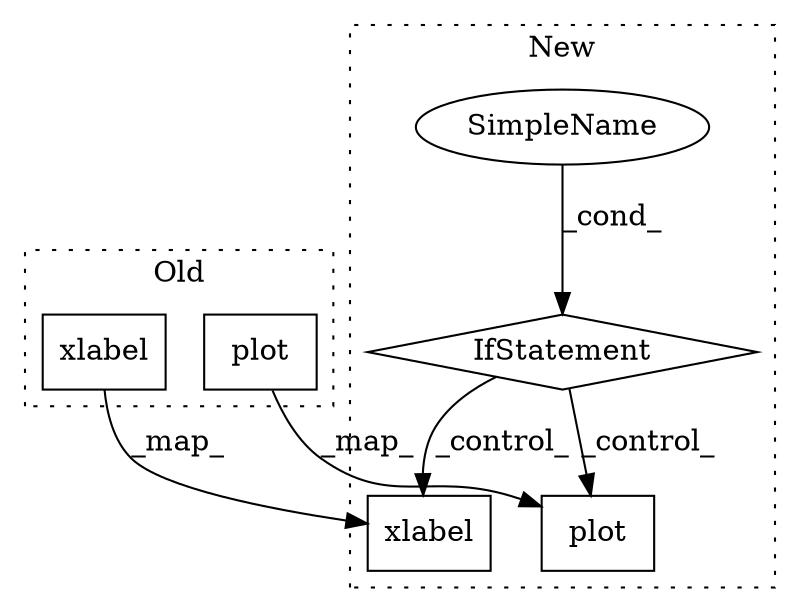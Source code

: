 digraph G {
subgraph cluster0 {
1 [label="xlabel" a="32" s="2578,2592" l="7,1" shape="box"];
6 [label="plot" a="32" s="2390,2437" l="5,1" shape="box"];
label = "Old";
style="dotted";
}
subgraph cluster1 {
2 [label="xlabel" a="32" s="2803,2817" l="7,1" shape="box"];
3 [label="IfStatement" a="25" s="2473,2509" l="4,2" shape="diamond"];
4 [label="SimpleName" a="42" s="" l="" shape="ellipse"];
5 [label="plot" a="32" s="2609,2656" l="5,1" shape="box"];
label = "New";
style="dotted";
}
1 -> 2 [label="_map_"];
3 -> 2 [label="_control_"];
3 -> 5 [label="_control_"];
4 -> 3 [label="_cond_"];
6 -> 5 [label="_map_"];
}